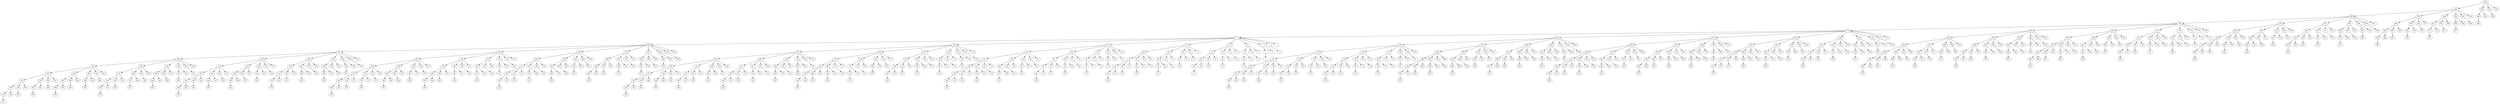 digraph G {
992 -> 960
992 -> 996
992 -> 994
994 -> 995
992 -> 993
996 -> 998
996 -> 997
998 -> 999
960 -> 896
960 -> 976
960 -> 968
968 -> 972
968 -> 970
970 -> 971
968 -> 969
972 -> 974
972 -> 973
974 -> 975
960 -> 964
964 -> 966
964 -> 965
966 -> 967
960 -> 962
962 -> 963
960 -> 961
976 -> 984
976 -> 980
980 -> 982
980 -> 981
982 -> 983
976 -> 978
978 -> 979
976 -> 977
984 -> 988
984 -> 986
986 -> 987
984 -> 985
988 -> 990
988 -> 989
990 -> 991
896 -> 768
896 -> 928
896 -> 912
912 -> 920
912 -> 916
916 -> 918
916 -> 917
918 -> 919
912 -> 914
914 -> 915
912 -> 913
920 -> 924
920 -> 922
922 -> 923
920 -> 921
924 -> 926
924 -> 925
926 -> 927
896 -> 904
904 -> 908
904 -> 906
906 -> 907
904 -> 905
908 -> 910
908 -> 909
910 -> 911
896 -> 900
900 -> 902
900 -> 901
902 -> 903
896 -> 898
898 -> 899
896 -> 897
928 -> 944
928 -> 936
936 -> 940
936 -> 938
938 -> 939
936 -> 937
940 -> 942
940 -> 941
942 -> 943
928 -> 932
932 -> 934
932 -> 933
934 -> 935
928 -> 930
930 -> 931
928 -> 929
944 -> 952
944 -> 948
948 -> 950
948 -> 949
950 -> 951
944 -> 946
946 -> 947
944 -> 945
952 -> 956
952 -> 954
954 -> 955
952 -> 953
956 -> 958
956 -> 957
958 -> 959
768 -> 512
768 -> 832
768 -> 800
800 -> 816
800 -> 808
808 -> 812
808 -> 810
810 -> 811
808 -> 809
812 -> 814
812 -> 813
814 -> 815
800 -> 804
804 -> 806
804 -> 805
806 -> 807
800 -> 802
802 -> 803
800 -> 801
816 -> 824
816 -> 820
820 -> 822
820 -> 821
822 -> 823
816 -> 818
818 -> 819
816 -> 817
824 -> 828
824 -> 826
826 -> 827
824 -> 825
828 -> 830
828 -> 829
830 -> 831
768 -> 784
784 -> 792
784 -> 788
788 -> 790
788 -> 789
790 -> 791
784 -> 786
786 -> 787
784 -> 785
792 -> 796
792 -> 794
794 -> 795
792 -> 793
796 -> 798
796 -> 797
798 -> 799
768 -> 776
776 -> 780
776 -> 778
778 -> 779
776 -> 777
780 -> 782
780 -> 781
782 -> 783
768 -> 772
772 -> 774
772 -> 773
774 -> 775
768 -> 770
770 -> 771
768 -> 769
832 -> 864
832 -> 848
848 -> 856
848 -> 852
852 -> 854
852 -> 853
854 -> 855
848 -> 850
850 -> 851
848 -> 849
856 -> 860
856 -> 858
858 -> 859
856 -> 857
860 -> 862
860 -> 861
862 -> 863
832 -> 840
840 -> 844
840 -> 842
842 -> 843
840 -> 841
844 -> 846
844 -> 845
846 -> 847
832 -> 836
836 -> 838
836 -> 837
838 -> 839
832 -> 834
834 -> 835
832 -> 833
864 -> 880
864 -> 872
872 -> 876
872 -> 874
874 -> 875
872 -> 873
876 -> 878
876 -> 877
878 -> 879
864 -> 868
868 -> 870
868 -> 869
870 -> 871
864 -> 866
866 -> 867
864 -> 865
880 -> 888
880 -> 884
884 -> 886
884 -> 885
886 -> 887
880 -> 882
882 -> 883
880 -> 881
888 -> 892
888 -> 890
890 -> 891
888 -> 889
892 -> 894
892 -> 893
894 -> 895
512 -> 0
512 -> 640
512 -> 576
576 -> 608
576 -> 592
592 -> 600
592 -> 596
596 -> 598
596 -> 597
598 -> 599
592 -> 594
594 -> 595
592 -> 593
600 -> 604
600 -> 602
602 -> 603
600 -> 601
604 -> 606
604 -> 605
606 -> 607
576 -> 584
584 -> 588
584 -> 586
586 -> 587
584 -> 585
588 -> 590
588 -> 589
590 -> 591
576 -> 580
580 -> 582
580 -> 581
582 -> 583
576 -> 578
578 -> 579
576 -> 577
608 -> 624
608 -> 616
616 -> 620
616 -> 618
618 -> 619
616 -> 617
620 -> 622
620 -> 621
622 -> 623
608 -> 612
612 -> 614
612 -> 613
614 -> 615
608 -> 610
610 -> 611
608 -> 609
624 -> 632
624 -> 628
628 -> 630
628 -> 629
630 -> 631
624 -> 626
626 -> 627
624 -> 625
632 -> 636
632 -> 634
634 -> 635
632 -> 633
636 -> 638
636 -> 637
638 -> 639
512 -> 544
544 -> 560
544 -> 552
552 -> 556
552 -> 554
554 -> 555
552 -> 553
556 -> 558
556 -> 557
558 -> 559
544 -> 548
548 -> 550
548 -> 549
550 -> 551
544 -> 546
546 -> 547
544 -> 545
560 -> 568
560 -> 564
564 -> 566
564 -> 565
566 -> 567
560 -> 562
562 -> 563
560 -> 561
568 -> 572
568 -> 570
570 -> 571
568 -> 569
572 -> 574
572 -> 573
574 -> 575
512 -> 528
528 -> 536
528 -> 532
532 -> 534
532 -> 533
534 -> 535
528 -> 530
530 -> 531
528 -> 529
536 -> 540
536 -> 538
538 -> 539
536 -> 537
540 -> 542
540 -> 541
542 -> 543
512 -> 520
520 -> 524
520 -> 522
522 -> 523
520 -> 521
524 -> 526
524 -> 525
526 -> 527
512 -> 516
516 -> 518
516 -> 517
518 -> 519
512 -> 514
514 -> 515
512 -> 513
640 -> 704
640 -> 672
672 -> 688
672 -> 680
680 -> 684
680 -> 682
682 -> 683
680 -> 681
684 -> 686
684 -> 685
686 -> 687
672 -> 676
676 -> 678
676 -> 677
678 -> 679
672 -> 674
674 -> 675
672 -> 673
688 -> 696
688 -> 692
692 -> 694
692 -> 693
694 -> 695
688 -> 690
690 -> 691
688 -> 689
696 -> 700
696 -> 698
698 -> 699
696 -> 697
700 -> 702
700 -> 701
702 -> 703
640 -> 656
656 -> 664
656 -> 660
660 -> 662
660 -> 661
662 -> 663
656 -> 658
658 -> 659
656 -> 657
664 -> 668
664 -> 666
666 -> 667
664 -> 665
668 -> 670
668 -> 669
670 -> 671
640 -> 648
648 -> 652
648 -> 650
650 -> 651
648 -> 649
652 -> 654
652 -> 653
654 -> 655
640 -> 644
644 -> 646
644 -> 645
646 -> 647
640 -> 642
642 -> 643
640 -> 641
704 -> 736
704 -> 720
720 -> 728
720 -> 724
724 -> 726
724 -> 725
726 -> 727
720 -> 722
722 -> 723
720 -> 721
728 -> 732
728 -> 730
730 -> 731
728 -> 729
732 -> 734
732 -> 733
734 -> 735
704 -> 712
712 -> 716
712 -> 714
714 -> 715
712 -> 713
716 -> 718
716 -> 717
718 -> 719
704 -> 708
708 -> 710
708 -> 709
710 -> 711
704 -> 706
706 -> 707
704 -> 705
736 -> 752
736 -> 744
744 -> 748
744 -> 746
746 -> 747
744 -> 745
748 -> 750
748 -> 749
750 -> 751
736 -> 740
740 -> 742
740 -> 741
742 -> 743
736 -> 738
738 -> 739
736 -> 737
752 -> 760
752 -> 756
756 -> 758
756 -> 757
758 -> 759
752 -> 754
754 -> 755
752 -> 753
760 -> 764
760 -> 762
762 -> 763
760 -> 761
764 -> 766
764 -> 765
766 -> 767
0 -> 256
0 -> 128
128 -> 192
128 -> 160
160 -> 176
160 -> 168
168 -> 172
168 -> 170
170 -> 171
168 -> 169
172 -> 174
172 -> 173
174 -> 175
160 -> 164
164 -> 166
164 -> 165
166 -> 167
160 -> 162
162 -> 163
160 -> 161
176 -> 184
176 -> 180
180 -> 182
180 -> 181
182 -> 183
176 -> 178
178 -> 179
176 -> 177
184 -> 188
184 -> 186
186 -> 187
184 -> 185
188 -> 190
188 -> 189
190 -> 191
128 -> 144
144 -> 152
144 -> 148
148 -> 150
148 -> 149
150 -> 151
144 -> 146
146 -> 147
144 -> 145
152 -> 156
152 -> 154
154 -> 155
152 -> 153
156 -> 158
156 -> 157
158 -> 159
128 -> 136
136 -> 140
136 -> 138
138 -> 139
136 -> 137
140 -> 142
140 -> 141
142 -> 143
128 -> 132
132 -> 134
132 -> 133
134 -> 135
128 -> 130
130 -> 131
128 -> 129
192 -> 224
192 -> 208
208 -> 216
208 -> 212
212 -> 214
212 -> 213
214 -> 215
208 -> 210
210 -> 211
208 -> 209
216 -> 220
216 -> 218
218 -> 219
216 -> 217
220 -> 222
220 -> 221
222 -> 223
192 -> 200
200 -> 204
200 -> 202
202 -> 203
200 -> 201
204 -> 206
204 -> 205
206 -> 207
192 -> 196
196 -> 198
196 -> 197
198 -> 199
192 -> 194
194 -> 195
192 -> 193
224 -> 240
224 -> 232
232 -> 236
232 -> 234
234 -> 235
232 -> 233
236 -> 238
236 -> 237
238 -> 239
224 -> 228
228 -> 230
228 -> 229
230 -> 231
224 -> 226
226 -> 227
224 -> 225
240 -> 248
240 -> 244
244 -> 246
244 -> 245
246 -> 247
240 -> 242
242 -> 243
240 -> 241
248 -> 252
248 -> 250
250 -> 251
248 -> 249
252 -> 254
252 -> 253
254 -> 255
0 -> 64
64 -> 96
64 -> 80
80 -> 88
80 -> 84
84 -> 86
84 -> 85
86 -> 87
80 -> 82
82 -> 83
80 -> 81
88 -> 92
88 -> 90
90 -> 91
88 -> 89
92 -> 94
92 -> 93
94 -> 95
64 -> 72
72 -> 76
72 -> 74
74 -> 75
72 -> 73
76 -> 78
76 -> 77
78 -> 79
64 -> 68
68 -> 70
68 -> 69
70 -> 71
64 -> 66
66 -> 67
64 -> 65
96 -> 112
96 -> 104
104 -> 108
104 -> 106
106 -> 107
104 -> 105
108 -> 110
108 -> 109
110 -> 111
96 -> 100
100 -> 102
100 -> 101
102 -> 103
96 -> 98
98 -> 99
96 -> 97
112 -> 120
112 -> 116
116 -> 118
116 -> 117
118 -> 119
112 -> 114
114 -> 115
112 -> 113
120 -> 124
120 -> 122
122 -> 123
120 -> 121
124 -> 126
124 -> 125
126 -> 127
0 -> 32
32 -> 48
32 -> 40
40 -> 44
40 -> 42
42 -> 43
40 -> 41
44 -> 46
44 -> 45
46 -> 47
32 -> 36
36 -> 38
36 -> 37
38 -> 39
32 -> 34
34 -> 35
32 -> 33
48 -> 56
48 -> 52
52 -> 54
52 -> 53
54 -> 55
48 -> 50
50 -> 51
48 -> 49
56 -> 60
56 -> 58
58 -> 59
56 -> 57
60 -> 62
60 -> 61
62 -> 63
0 -> 16
16 -> 24
16 -> 20
20 -> 22
20 -> 21
22 -> 23
16 -> 18
18 -> 19
16 -> 17
24 -> 28
24 -> 26
26 -> 27
24 -> 25
28 -> 30
28 -> 29
30 -> 31
0 -> 8
8 -> 12
8 -> 10
10 -> 11
8 -> 9
12 -> 14
12 -> 13
14 -> 15
0 -> 4
4 -> 6
4 -> 5
6 -> 7
0 -> 2
2 -> 3
0 -> 1
256 -> 384
256 -> 320
320 -> 352
320 -> 336
336 -> 344
336 -> 340
340 -> 342
340 -> 341
342 -> 343
336 -> 338
338 -> 339
336 -> 337
344 -> 348
344 -> 346
346 -> 347
344 -> 345
348 -> 350
348 -> 349
350 -> 351
320 -> 328
328 -> 332
328 -> 330
330 -> 331
328 -> 329
332 -> 334
332 -> 333
334 -> 335
320 -> 324
324 -> 326
324 -> 325
326 -> 327
320 -> 322
322 -> 323
320 -> 321
352 -> 368
352 -> 360
360 -> 364
360 -> 362
362 -> 363
360 -> 361
364 -> 366
364 -> 365
366 -> 367
352 -> 356
356 -> 358
356 -> 357
358 -> 359
352 -> 354
354 -> 355
352 -> 353
368 -> 376
368 -> 372
372 -> 374
372 -> 373
374 -> 375
368 -> 370
370 -> 371
368 -> 369
376 -> 380
376 -> 378
378 -> 379
376 -> 377
380 -> 382
380 -> 381
382 -> 383
256 -> 288
288 -> 304
288 -> 296
296 -> 300
296 -> 298
298 -> 299
296 -> 297
300 -> 302
300 -> 301
302 -> 303
288 -> 292
292 -> 294
292 -> 293
294 -> 295
288 -> 290
290 -> 291
288 -> 289
304 -> 312
304 -> 308
308 -> 310
308 -> 309
310 -> 311
304 -> 306
306 -> 307
304 -> 305
312 -> 316
312 -> 314
314 -> 315
312 -> 313
316 -> 318
316 -> 317
318 -> 319
256 -> 272
272 -> 280
272 -> 276
276 -> 278
276 -> 277
278 -> 279
272 -> 274
274 -> 275
272 -> 273
280 -> 284
280 -> 282
282 -> 283
280 -> 281
284 -> 286
284 -> 285
286 -> 287
256 -> 264
264 -> 268
264 -> 266
266 -> 267
264 -> 265
268 -> 270
268 -> 269
270 -> 271
256 -> 260
260 -> 262
260 -> 261
262 -> 263
256 -> 258
258 -> 259
256 -> 257
384 -> 448
384 -> 416
416 -> 432
416 -> 424
424 -> 428
424 -> 426
426 -> 427
424 -> 425
428 -> 430
428 -> 429
430 -> 431
416 -> 420
420 -> 422
420 -> 421
422 -> 423
416 -> 418
418 -> 419
416 -> 417
432 -> 440
432 -> 436
436 -> 438
436 -> 437
438 -> 439
432 -> 434
434 -> 435
432 -> 433
440 -> 444
440 -> 442
442 -> 443
440 -> 441
444 -> 446
444 -> 445
446 -> 447
384 -> 400
400 -> 408
400 -> 404
404 -> 406
404 -> 405
406 -> 407
400 -> 402
402 -> 403
400 -> 401
408 -> 412
408 -> 410
410 -> 411
408 -> 409
412 -> 414
412 -> 413
414 -> 415
384 -> 392
392 -> 396
392 -> 394
394 -> 395
392 -> 393
396 -> 398
396 -> 397
398 -> 399
384 -> 388
388 -> 390
388 -> 389
390 -> 391
384 -> 386
386 -> 387
384 -> 385
448 -> 480
448 -> 464
464 -> 472
464 -> 468
468 -> 470
468 -> 469
470 -> 471
464 -> 466
466 -> 467
464 -> 465
472 -> 476
472 -> 474
474 -> 475
472 -> 473
476 -> 478
476 -> 477
478 -> 479
448 -> 456
456 -> 460
456 -> 458
458 -> 459
456 -> 457
460 -> 462
460 -> 461
462 -> 463
448 -> 452
452 -> 454
452 -> 453
454 -> 455
448 -> 450
450 -> 451
448 -> 449
480 -> 496
480 -> 488
488 -> 492
488 -> 490
490 -> 491
488 -> 489
492 -> 494
492 -> 493
494 -> 495
480 -> 484
484 -> 486
484 -> 485
486 -> 487
480 -> 482
482 -> 483
480 -> 481
496 -> 504
496 -> 500
500 -> 502
500 -> 501
502 -> 503
496 -> 498
498 -> 499
496 -> 497
504 -> 508
504 -> 506
506 -> 507
504 -> 505
508 -> 510
508 -> 509
510 -> 511
}
